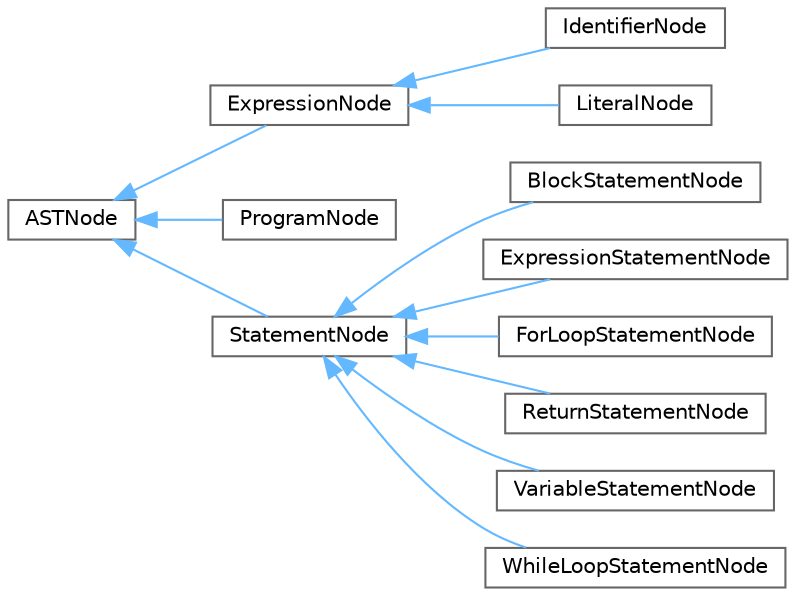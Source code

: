 digraph "Graphical Class Hierarchy"
{
 // LATEX_PDF_SIZE
  bgcolor="transparent";
  edge [fontname=Helvetica,fontsize=10,labelfontname=Helvetica,labelfontsize=10];
  node [fontname=Helvetica,fontsize=10,shape=box,height=0.2,width=0.4];
  rankdir="LR";
  Node0 [id="Node000000",label="ASTNode",height=0.2,width=0.4,color="grey40", fillcolor="white", style="filled",URL="$structASTNode.html",tooltip="Base class of all AST nodes."];
  Node0 -> Node1 [id="edge1_Node000000_Node000001",dir="back",color="steelblue1",style="solid",tooltip=" "];
  Node1 [id="Node000001",label="ExpressionNode",height=0.2,width=0.4,color="grey40", fillcolor="white", style="filled",URL="$structExpressionNode.html",tooltip="Base class for all expressions."];
  Node1 -> Node2 [id="edge2_Node000001_Node000002",dir="back",color="steelblue1",style="solid",tooltip=" "];
  Node2 [id="Node000002",label="IdentifierNode",height=0.2,width=0.4,color="grey40", fillcolor="white", style="filled",URL="$structIdentifierNode.html",tooltip="A identifier."];
  Node1 -> Node3 [id="edge3_Node000001_Node000003",dir="back",color="steelblue1",style="solid",tooltip=" "];
  Node3 [id="Node000003",label="LiteralNode",height=0.2,width=0.4,color="grey40", fillcolor="white", style="filled",URL="$structLiteralNode.html",tooltip="Base class for all literals."];
  Node0 -> Node4 [id="edge4_Node000000_Node000004",dir="back",color="steelblue1",style="solid",tooltip=" "];
  Node4 [id="Node000004",label="ProgramNode",height=0.2,width=0.4,color="grey40", fillcolor="white", style="filled",URL="$structProgramNode.html",tooltip="The root of all ASTs (sorta like a block statement, but the block is global)"];
  Node0 -> Node5 [id="edge5_Node000000_Node000005",dir="back",color="steelblue1",style="solid",tooltip=" "];
  Node5 [id="Node000005",label="StatementNode",height=0.2,width=0.4,color="grey40", fillcolor="white", style="filled",URL="$structStatementNode.html",tooltip="Base class for all statements."];
  Node5 -> Node6 [id="edge6_Node000005_Node000006",dir="back",color="steelblue1",style="solid",tooltip=" "];
  Node6 [id="Node000006",label="BlockStatementNode",height=0.2,width=0.4,color="grey40", fillcolor="white", style="filled",URL="$structBlockStatementNode.html",tooltip="A block statement { [statements... ] }."];
  Node5 -> Node7 [id="edge7_Node000005_Node000007",dir="back",color="steelblue1",style="solid",tooltip=" "];
  Node7 [id="Node000007",label="ExpressionStatementNode",height=0.2,width=0.4,color="grey40", fillcolor="white", style="filled",URL="$structExpressionStatementNode.html",tooltip="A wrapper around a expression (but it is a statement)"];
  Node5 -> Node8 [id="edge8_Node000005_Node000008",dir="back",color="steelblue1",style="solid",tooltip=" "];
  Node8 [id="Node000008",label="ForLoopStatementNode",height=0.2,width=0.4,color="grey40", fillcolor="white", style="filled",URL="$structForLoopStatementNode.html",tooltip=" "];
  Node5 -> Node9 [id="edge9_Node000005_Node000009",dir="back",color="steelblue1",style="solid",tooltip=" "];
  Node9 [id="Node000009",label="ReturnStatementNode",height=0.2,width=0.4,color="grey40", fillcolor="white", style="filled",URL="$structReturnStatementNode.html",tooltip="A return statement (different from a implicit return, e.g. 5; will become a expression statement,..."];
  Node5 -> Node10 [id="edge10_Node000005_Node000010",dir="back",color="steelblue1",style="solid",tooltip=" "];
  Node10 [id="Node000010",label="VariableStatementNode",height=0.2,width=0.4,color="grey40", fillcolor="white", style="filled",URL="$structVariableStatementNode.html",tooltip="A variable declaration/definition: let immut = 5; var mut = 5; etc."];
  Node5 -> Node11 [id="edge11_Node000005_Node000011",dir="back",color="steelblue1",style="solid",tooltip=" "];
  Node11 [id="Node000011",label="WhileLoopStatementNode",height=0.2,width=0.4,color="grey40", fillcolor="white", style="filled",URL="$structWhileLoopStatementNode.html",tooltip="A while loop (e.g., while x < y { let x = 5 let y = 4;})"];
}
